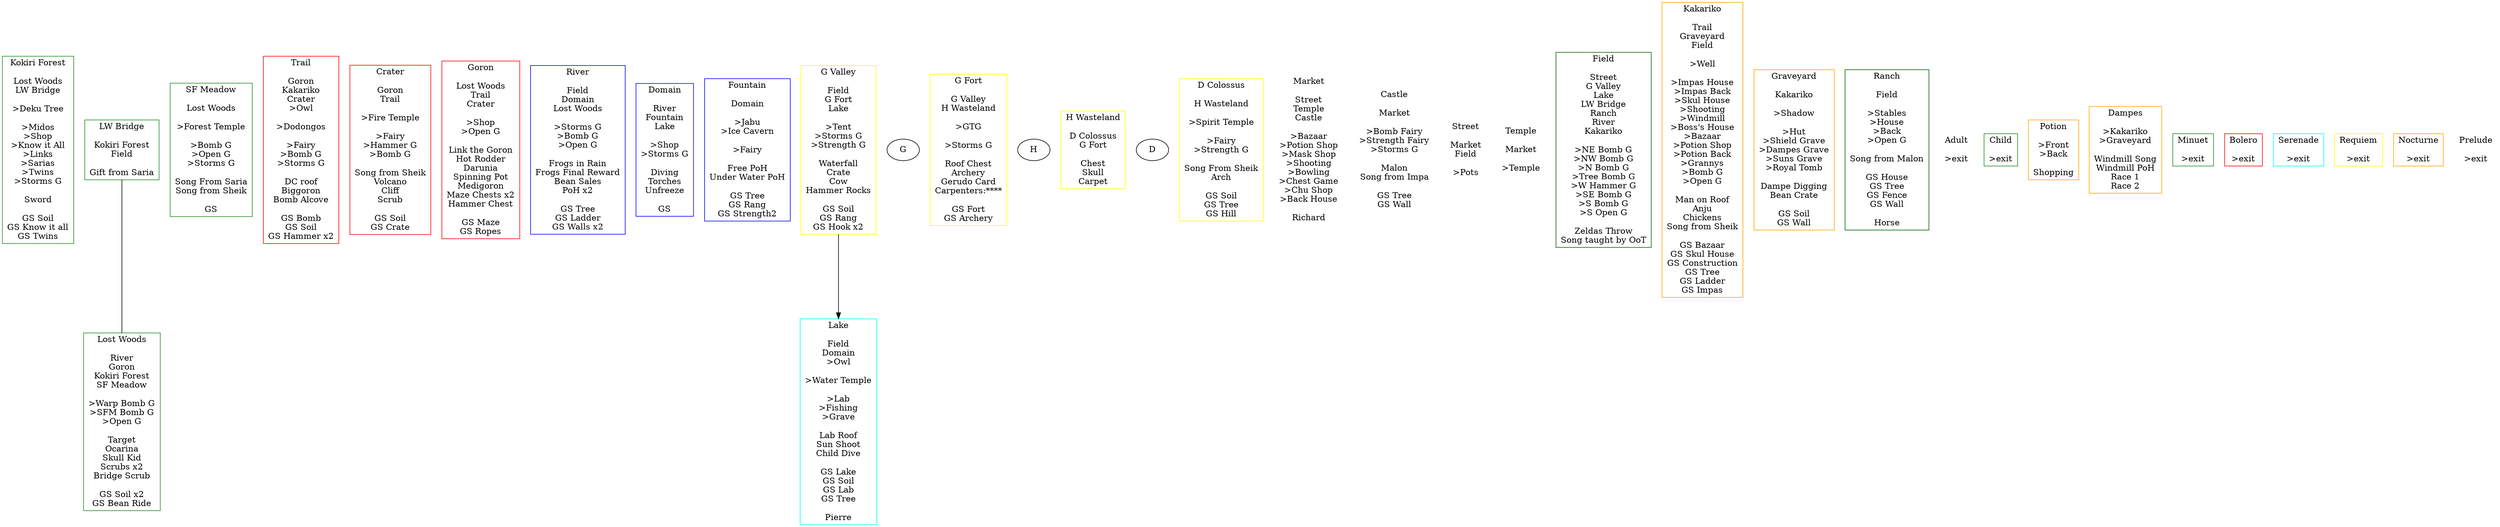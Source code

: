digraph G {

#-----------------------------------------------------
#Kokiri Forest

KokiriForest[ submenu="Forest", shape="box", color="forestgreen", label="Kokiri Forest

Lost Woods
LW Bridge

>Deku Tree

>Midos
>Shop
>Know it All
>Links
>Sarias
>Twins
>Storms G

Sword

GS Soil
GS Know it all
GS Twins
"]

#-----------------------------------------------------
#Lost Woods
LostWoods[ submenu="Forest", shape="box", color="forestgreen", label="Lost Woods

River
Goron
Kokiri Forest
SF Meadow

>Warp Bomb G
>SFM Bomb G
>Open G

Target
Ocarina
Skull Kid
Scrubs x2
Bridge Scrub

GS Soil x2
GS Bean Ride
"]

#-----------------------------------------------------
#Lost Woods Bridge
LWBridge[ submenu="Forest", shape="box", color="forestgreen", label="LW Bridge

Kokiri Forest
Field

Gift from Saria
"]

LWBridge -> LostWoods [ label = "", arrowhead="none", arrowtail="none" ]

#-----------------------------------------------------
#Sacred Forest Meadow
SFMeadow[ submenu="Forest", shape="box", color="forestgreen", label="SF Meadow

Lost Woods

>Forest Temple

>Bomb G
>Open G
>Storms G

Song From Saria
Song from Sheik

GS
"]

#-----------------------------------------------------
#Death Mountain Trail
Trail[ submenu="Death Mountain", shape="box", color="red", label="Trail

Goron
Kakariko
Crater
>Owl

>Dodongos

>Fairy
>Bomb G
>Storms G

DC roof
Biggoron
Bomb Alcove

GS Bomb
GS Soil
GS Hammer x2
"]

#-----------------------------------------------------
#Death Mountain Crater
Crater[ submenu="Death Mountain", shape="box", color="red", label="Crater

Goron
Trail

>Fire Temple

>Fairy
>Hammer G
>Bomb G

Song from Sheik
Volcano
Cliff
Scrub

GS Soil
GS Crate
"]

#-----------------------------------------------------
#Goron City
Goron[ submenu="Death Mountain", shape="box", color="red", label="Goron

Lost Woods
Trail
Crater

>Shop
>Open G

Link the Goron
Hot Rodder
Darunia
Spinning Pot
Medigoron
Maze Chests x2
Hammer Chest

GS Maze
GS Ropes
"]

#-----------------------------------------------------
#Zoras River
River[ submenu="Zora", shape="box", color="blue", label="River

Field
Domain
Lost Woods

>Storms G
>Bomb G
>Open G

Frogs in Rain
Frogs Final Reward
Bean Sales
PoH x2

GS Tree
GS Ladder
GS Walls x2
"]

#-----------------------------------------------------
#Zoras Domain
Domain[ submenu="Zora", shape="box", color="blue", label="Domain

River
Fountain
Lake

>Shop
>Storms G

Diving
Torches
Unfreeze

GS
"]

#-----------------------------------------------------
#Zoras Fountain
Fountain[ submenu="Zora", shape="box", color="blue", label="Fountain

Domain

>Jabu
>Ice Cavern

>Fairy

Free PoH
Under Water PoH

GS Tree
GS Rang
GS Strength2
"]

#-----------------------------------------------------
#Lake Hylia

Lake[ submenu="Hyrule", shape="box", color="cyan", label="Lake

Field
Domain
>Owl

>Water Temple

>Lab
>Fishing
>Grave

Lab Roof
Sun Shoot
Child Dive

GS Lake
GS Soil
GS Lab
GS Tree

Pierre
"]

#-----------------------------------------------------
#Gerudo Valley
G Valley[ submenu="Gerudo", shape="box", color="yellow", label="G Valley

Field
G Fort
Lake

>Tent
>Storms G
>Strength G

Waterfall
Crate
Cow
Hammer Rocks

GS Soil
GS Rang
GS Hook x2
"]

#broken in chaos san
G Valley -> Lake [ label = "" ]

#-----------------------------------------------------
#Gerudo Fortress
G Fort[ submenu="Gerudo", shape="box", color="yellow", label="G Fort

G Valley
H Wasteland

>GTG

>Storms G

Roof Chest
Archery
Gerudo Card
Carpenters:****

GS Fort
GS Archery
"]

#-----------------------------------------------------
#Haunted Wasteland
H Wasteland[ submenu="Gerudo", shape="box", color="yellow", label="H Wasteland

D Colossus
G Fort

Chest
Skull
Carpet
"]

#-----------------------------------------------------
#Desert Colossus
D Colossus[ submenu="Gerudo", shape="box", color="yellow", label="D Colossus

H Wasteland

>Spirit Temple

>Fairy
>Strength G

Song From Sheik
Arch

GS Soil
GS Tree
GS Hill
"]

#-----------------------------------------------------
#Hyrule Castle Market

Market[ submenu="Hyrule", shape="box", color="white", label="Market

Street
Temple
Castle

>Bazaar
>Potion Shop
>Mask Shop
>Shooting
>Bowling
>Chest Game
>Chu Shop
>Back House

Richard
"]

#-----------------------------------------------------
#Hyrule Castle

Castle[ submenu="Hyrule", shape="box",  color="white", label="Castle

Market

>Bomb Fairy
>Strength Fairy
>Storms G

Malon
Song from Impa

GS Tree
GS Wall
"]

#-----------------------------------------------------
#Drawbridge Street

Street[ submenu="Hyrule", shape="box", color="white", label="Street

Market
Field

>Pots
"]

#-----------------------------------------------------
#Outside Temple of Time
Temple[ submenu="Hyrule", shape="box", color="white", label="Temple

Market

>Temple
"]

#-----------------------------------------------------
#Hyrule Field
Field[ submenu="Hyrule", shape="box", color="darkgreen", label="Field

Street
G Valley
Lake
LW Bridge
Ranch
River
Kakariko

>NE Bomb G
>NW Bomb G
>N Bomb G
>Tree Bomb G
>W Hammer G
>SE Bomb G
>S Bomb G
>S Open G

Zeldas Throw
Song taught by OoT
"]

#-----------------------------------------------------
#Kakariko Village
Kakariko[ submenu="Kakariko", shape="box", color="orange", label="Kakariko

Trail
Graveyard
Field

>Well

>Impas House
>Impas Back
>Skul House
>Shooting
>Windmill
>Boss's House
>Bazaar
>Potion Shop
>Potion Back
>Grannys
>Bomb G
>Open G

Man on Roof
Anju
Chickens
Song from Sheik

GS Bazaar
GS Skul House
GS Construction
GS Tree
GS Ladder
GS Impas
"]

#-----------------------------------------------------
#Graveyard
Graveyard[ submenu="Kakariko", shape="box", color="orange", label="Graveyard

Kakariko

>Shadow

>Hut
>Shield Grave
>Dampes Grave
>Suns Grave
>Royal Tomb

Dampe Digging
Bean Crate

GS Soil
GS Wall
"]

#-----------------------------------------------------
#Lon Lon Ranch

Ranch[ submenu="Hyrule", shape="box", color="darkgreen", label="Ranch

Field

>Stables
>House
>Back
>Open G

Song from Malon

GS House
GS Tree
GS Fence
GS Wall

Horse
"]

#-----------------------------------------------------
#Misc Interiors

Adult [ shape="box", color = "white", label="Adult

>exit
"]

Child [ shape="box", color = "forestgreen",  label="Child

>exit
"]

Potion [ submenu="Kakariko", shape="box", color = "orange",  label="Potion

>Front
>Back

Shopping
"]

Dampes [ submenu="Kakariko", shape="box", color = "orange",  label="Dampes

>Kakariko
>Graveyard

Windmill Song
Windmill PoH
Race 1
Race 2
"]

#-----------------------------------------------------
#Songs

Minuet[ submenu="Songs", shape="box", color="forestgreen", label="Minuet

>exit
"]

Bolero[ submenu="Songs", shape="box", color="red", label="Bolero

>exit
"]

Serenade[ submenu="Songs", shape="box", color="cyan", label="Serenade

>exit
"]

Requiem[ submenu="Songs", shape="box", color="yellow", label="Requiem

>exit
"]

Nocturne[ submenu="Songs", shape="box", color="orange", label="Nocturne

>exit
"]

Prelude[ submenu="Songs", shape="box", color="white", label="Prelude

>exit
"]

}
